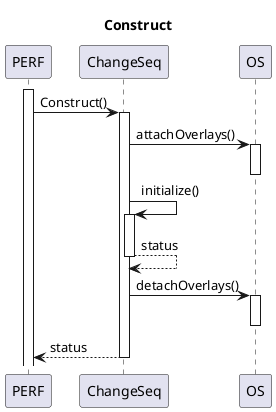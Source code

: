 @startuml
title Construct
activate PERF
    PERF -> ChangeSeq : Construct()
    activate ChangeSeq
        ChangeSeq -> OS : attachOverlays()
        activate OS
        deactivate OS
        ChangeSeq -> ChangeSeq : initialize()
        activate ChangeSeq
            return status
        ChangeSeq -> OS : detachOverlays()
        activate OS
        deactivate OS
    return status

@enduml
